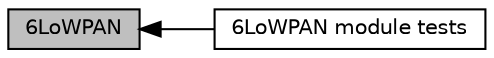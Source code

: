 digraph "6LoWPAN"
{
  edge [fontname="Helvetica",fontsize="10",labelfontname="Helvetica",labelfontsize="10"];
  node [fontname="Helvetica",fontsize="10",shape=record];
  rankdir=LR;
  Node0 [label="6LoWPAN",height=0.2,width=0.4,color="black", fillcolor="grey75", style="filled", fontcolor="black"];
  Node1 [label="6LoWPAN module tests",height=0.2,width=0.4,color="black", fillcolor="white", style="filled",URL="$d2/d86/group__sixlowpan-test.html"];
  Node0->Node1 [shape=plaintext, dir="back", style="solid"];
}
